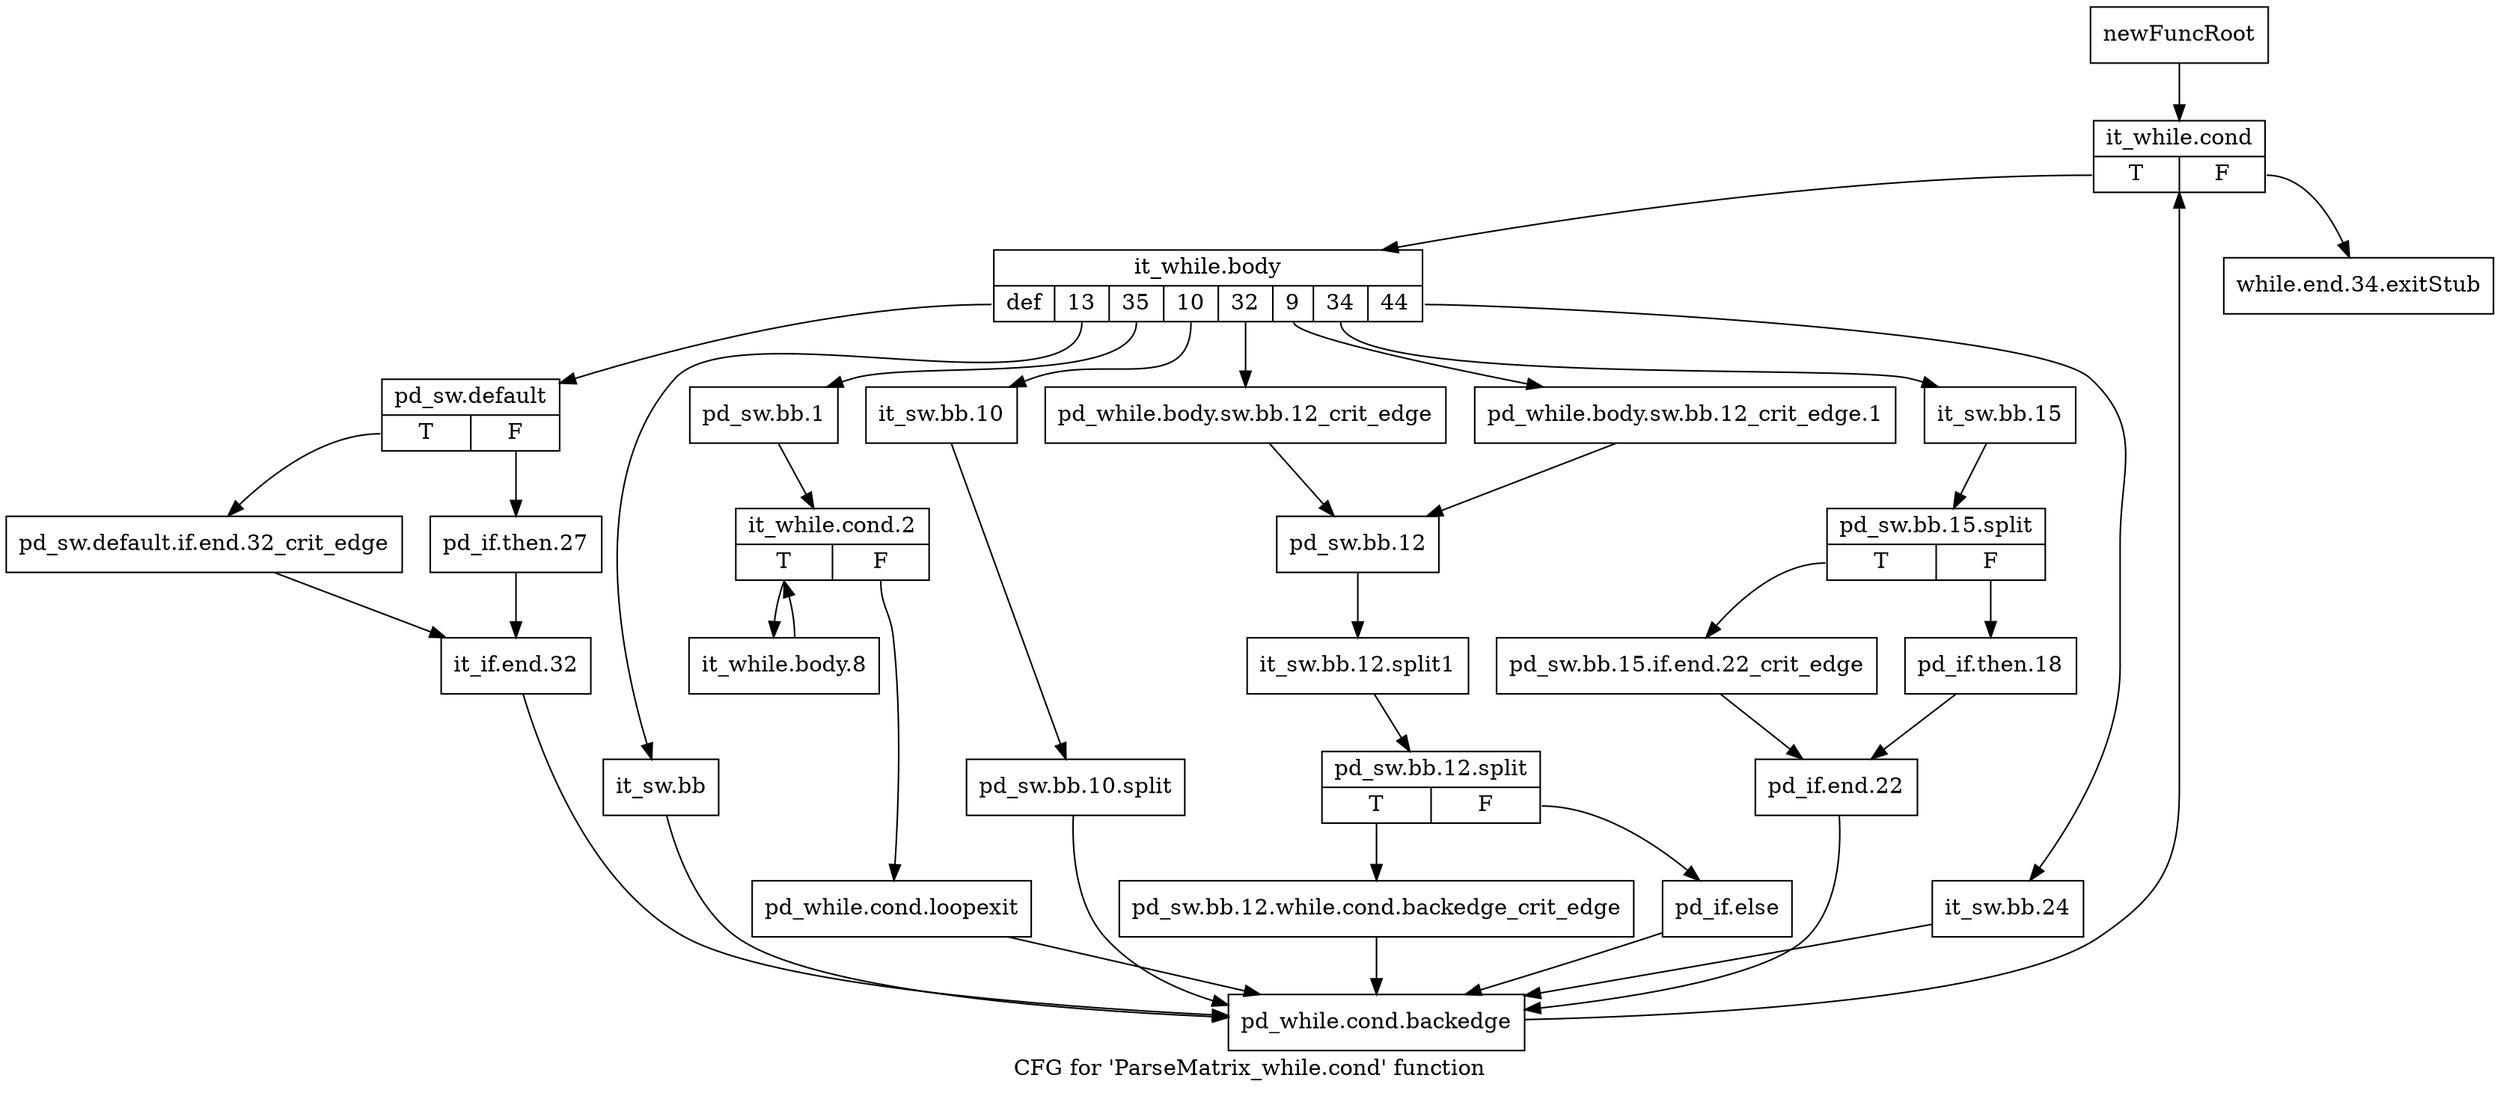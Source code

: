 digraph "CFG for 'ParseMatrix_while.cond' function" {
	label="CFG for 'ParseMatrix_while.cond' function";

	Node0x2a6ffc0 [shape=record,label="{newFuncRoot}"];
	Node0x2a6ffc0 -> Node0x2a70060;
	Node0x2a70010 [shape=record,label="{while.end.34.exitStub}"];
	Node0x2a70060 [shape=record,label="{it_while.cond|{<s0>T|<s1>F}}"];
	Node0x2a70060:s0 -> Node0x2a700b0;
	Node0x2a70060:s1 -> Node0x2a70010;
	Node0x2a700b0 [shape=record,label="{it_while.body|{<s0>def|<s1>13|<s2>35|<s3>10|<s4>32|<s5>9|<s6>34|<s7>44}}"];
	Node0x2a700b0:s0 -> Node0x2a70600;
	Node0x2a700b0:s1 -> Node0x2a705b0;
	Node0x2a700b0:s2 -> Node0x2a70470;
	Node0x2a700b0:s3 -> Node0x2a70420;
	Node0x2a700b0:s4 -> Node0x2a702e0;
	Node0x2a700b0:s5 -> Node0x2a70290;
	Node0x2a700b0:s6 -> Node0x2a70150;
	Node0x2a700b0:s7 -> Node0x2a70100;
	Node0x2a70100 [shape=record,label="{it_sw.bb.24}"];
	Node0x2a70100 -> Node0x2a70740;
	Node0x2a70150 [shape=record,label="{it_sw.bb.15}"];
	Node0x2a70150 -> Node0x38d1310;
	Node0x38d1310 [shape=record,label="{pd_sw.bb.15.split|{<s0>T|<s1>F}}"];
	Node0x38d1310:s0 -> Node0x2a701f0;
	Node0x38d1310:s1 -> Node0x2a701a0;
	Node0x2a701a0 [shape=record,label="{pd_if.then.18}"];
	Node0x2a701a0 -> Node0x2a70240;
	Node0x2a701f0 [shape=record,label="{pd_sw.bb.15.if.end.22_crit_edge}"];
	Node0x2a701f0 -> Node0x2a70240;
	Node0x2a70240 [shape=record,label="{pd_if.end.22}"];
	Node0x2a70240 -> Node0x2a70740;
	Node0x2a70290 [shape=record,label="{pd_while.body.sw.bb.12_crit_edge.1}"];
	Node0x2a70290 -> Node0x2a70330;
	Node0x2a702e0 [shape=record,label="{pd_while.body.sw.bb.12_crit_edge}"];
	Node0x2a702e0 -> Node0x2a70330;
	Node0x2a70330 [shape=record,label="{pd_sw.bb.12}"];
	Node0x2a70330 -> Node0x37f6a80;
	Node0x37f6a80 [shape=record,label="{it_sw.bb.12.split1}"];
	Node0x37f6a80 -> Node0x38d1180;
	Node0x38d1180 [shape=record,label="{pd_sw.bb.12.split|{<s0>T|<s1>F}}"];
	Node0x38d1180:s0 -> Node0x2a703d0;
	Node0x38d1180:s1 -> Node0x2a70380;
	Node0x2a70380 [shape=record,label="{pd_if.else}"];
	Node0x2a70380 -> Node0x2a70740;
	Node0x2a703d0 [shape=record,label="{pd_sw.bb.12.while.cond.backedge_crit_edge}"];
	Node0x2a703d0 -> Node0x2a70740;
	Node0x2a70420 [shape=record,label="{it_sw.bb.10}"];
	Node0x2a70420 -> Node0x37f6b50;
	Node0x37f6b50 [shape=record,label="{pd_sw.bb.10.split}"];
	Node0x37f6b50 -> Node0x2a70740;
	Node0x2a70470 [shape=record,label="{pd_sw.bb.1}"];
	Node0x2a70470 -> Node0x2a704c0;
	Node0x2a704c0 [shape=record,label="{it_while.cond.2|{<s0>T|<s1>F}}"];
	Node0x2a704c0:s0 -> Node0x2a70560;
	Node0x2a704c0:s1 -> Node0x2a70510;
	Node0x2a70510 [shape=record,label="{pd_while.cond.loopexit}"];
	Node0x2a70510 -> Node0x2a70740;
	Node0x2a70560 [shape=record,label="{it_while.body.8}"];
	Node0x2a70560 -> Node0x2a704c0;
	Node0x2a705b0 [shape=record,label="{it_sw.bb}"];
	Node0x2a705b0 -> Node0x2a70740;
	Node0x2a70600 [shape=record,label="{pd_sw.default|{<s0>T|<s1>F}}"];
	Node0x2a70600:s0 -> Node0x2a706a0;
	Node0x2a70600:s1 -> Node0x2a70650;
	Node0x2a70650 [shape=record,label="{pd_if.then.27}"];
	Node0x2a70650 -> Node0x2a706f0;
	Node0x2a706a0 [shape=record,label="{pd_sw.default.if.end.32_crit_edge}"];
	Node0x2a706a0 -> Node0x2a706f0;
	Node0x2a706f0 [shape=record,label="{it_if.end.32}"];
	Node0x2a706f0 -> Node0x2a70740;
	Node0x2a70740 [shape=record,label="{pd_while.cond.backedge}"];
	Node0x2a70740 -> Node0x2a70060;
}
